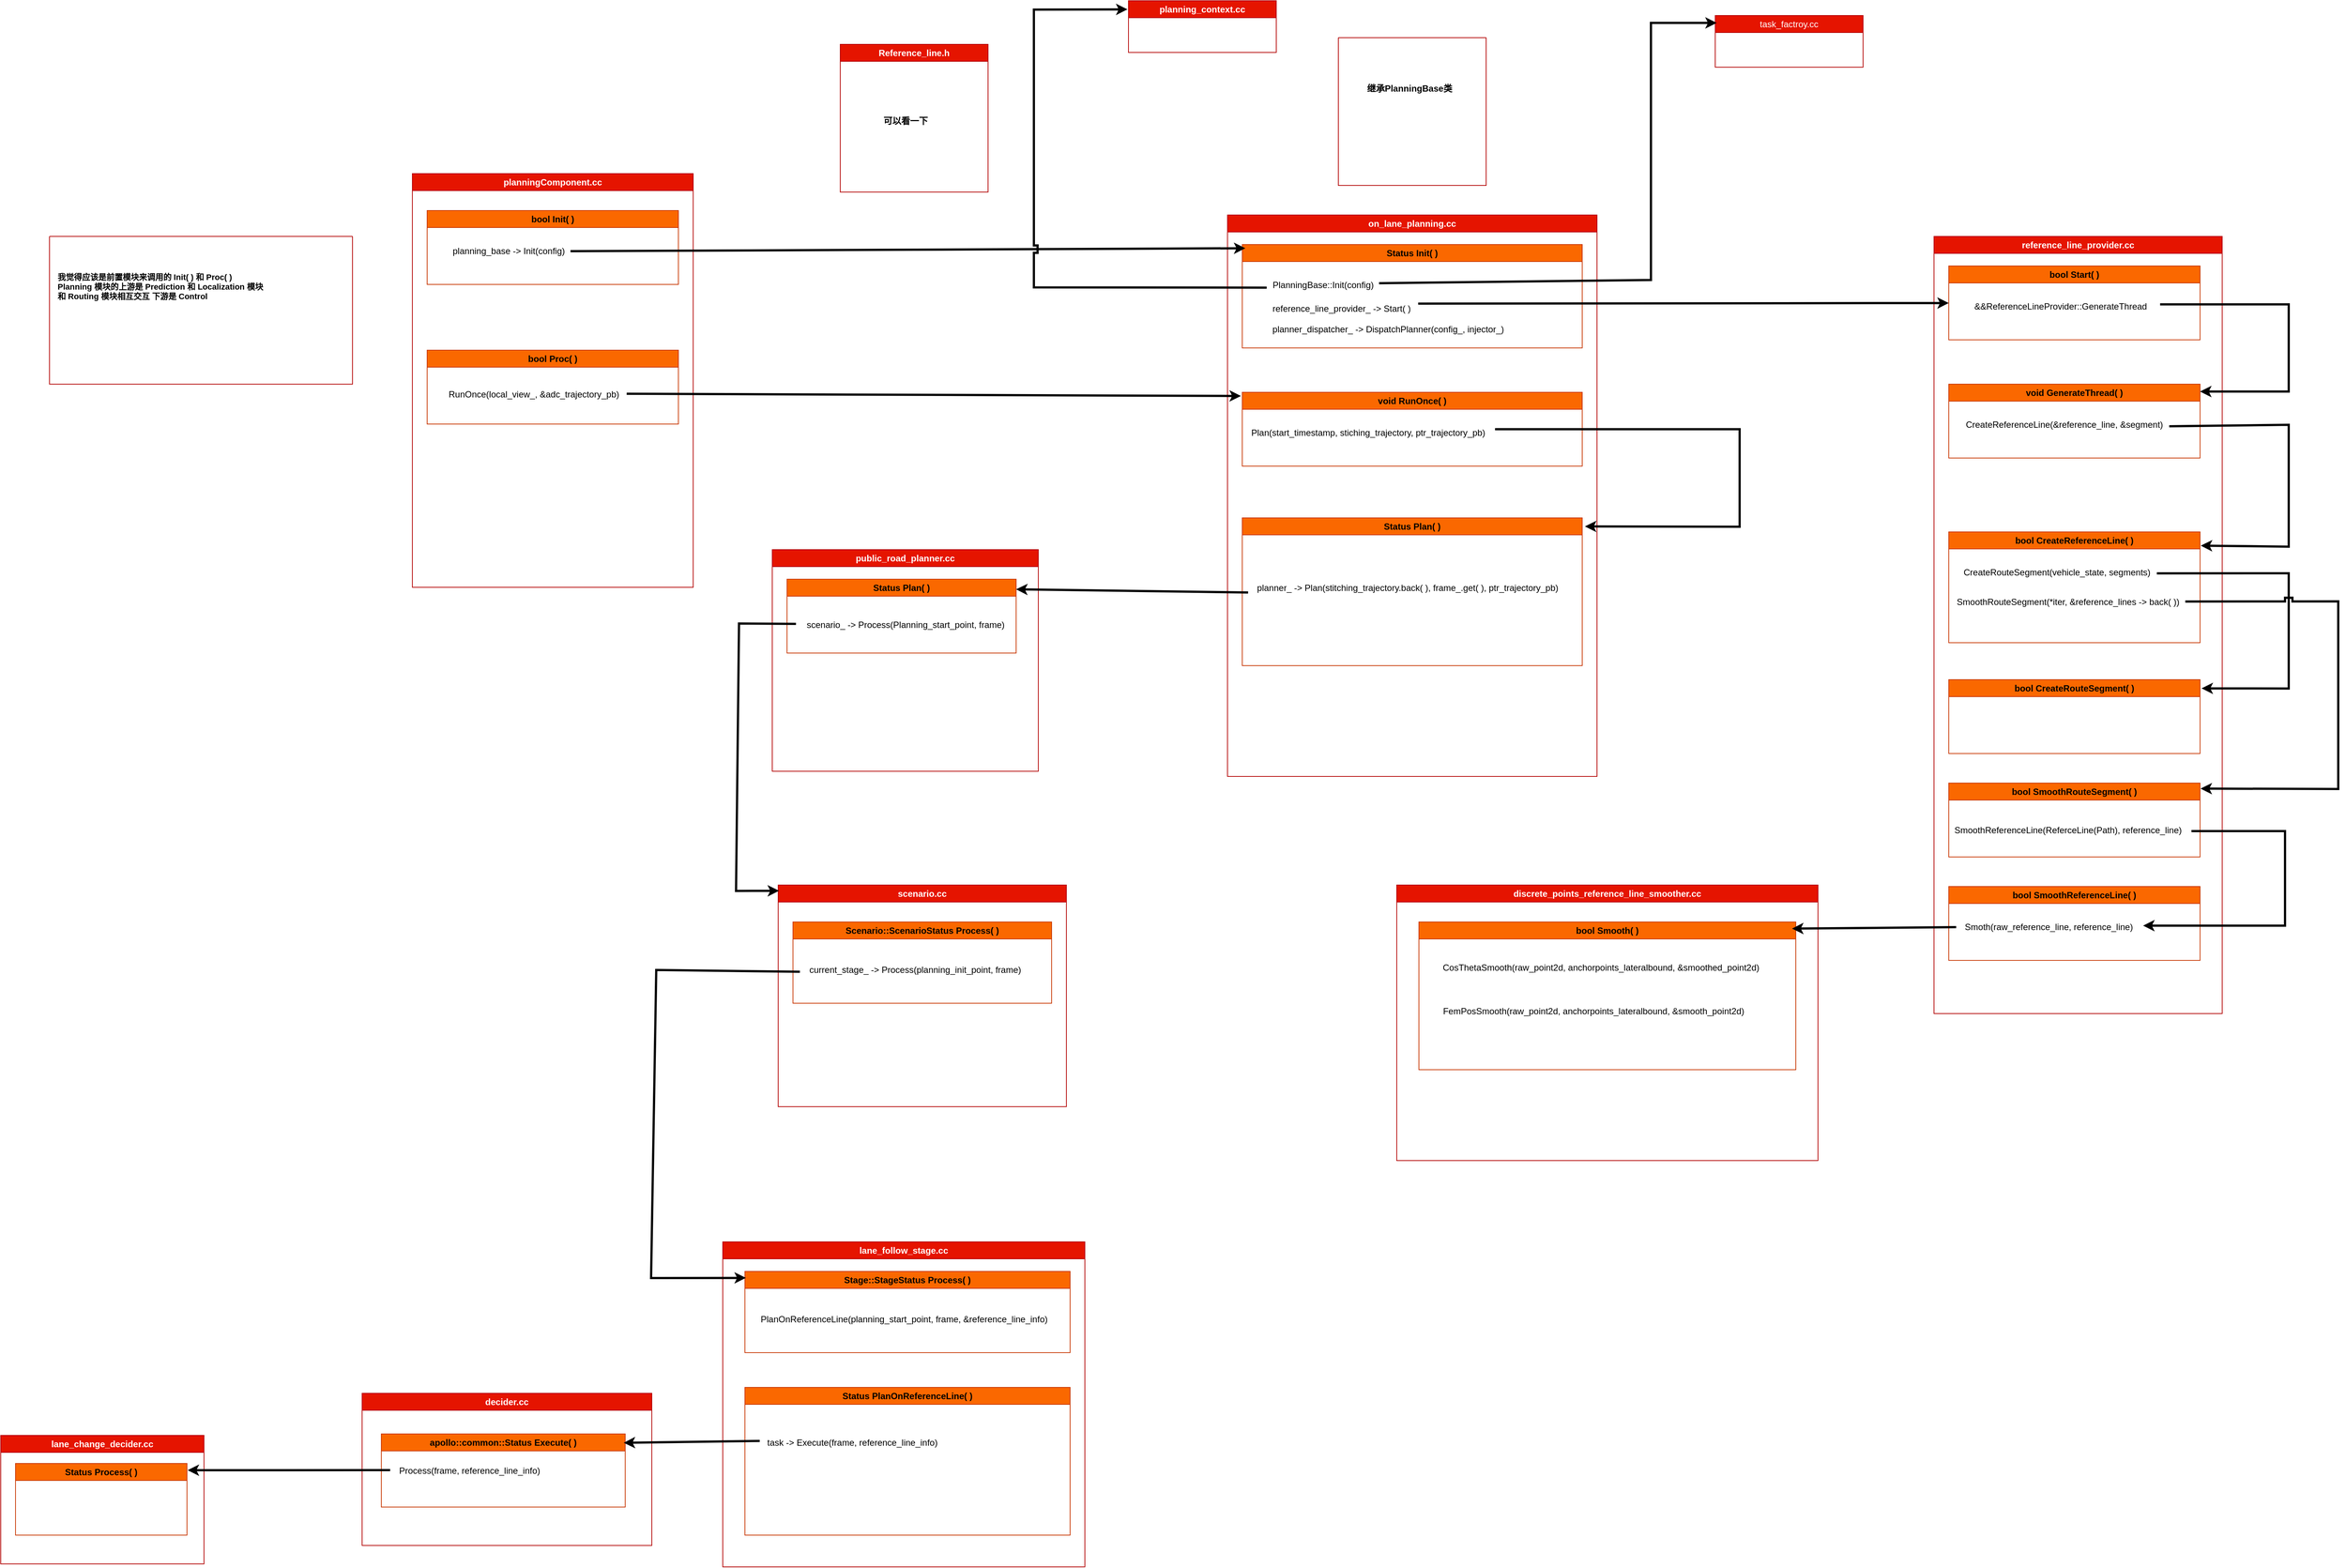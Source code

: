 <mxfile>
    <diagram id="TH9JAqnQGjhW22mx_A_k" name="第 1 页">
        <mxGraphModel dx="3351" dy="2006" grid="0" gridSize="1" guides="1" tooltips="1" connect="0" arrows="0" fold="1" page="0" pageScale="1" pageWidth="1169" pageHeight="827" background="#FFFFFF" math="0" shadow="0">
            <root>
                <mxCell id="0"/>
                <mxCell id="1" parent="0"/>
                <mxCell id="2" value="planningComponent.cc" style="swimlane;whiteSpace=wrap;html=1;fillColor=#e51400;strokeColor=#B20000;fontColor=#ffffff;" vertex="1" parent="1">
                    <mxGeometry x="-1281" y="-378" width="380" height="560" as="geometry"/>
                </mxCell>
                <mxCell id="6" value="bool Init( )" style="swimlane;whiteSpace=wrap;html=1;fontColor=#000000;fillColor=#fa6800;strokeColor=#C73500;startSize=23;" vertex="1" parent="2">
                    <mxGeometry x="20" y="50" width="340" height="100" as="geometry"/>
                </mxCell>
                <mxCell id="7" value="&lt;font color=&quot;#000000&quot;&gt;planning_base -&amp;gt; Init(config)&lt;/font&gt;" style="text;html=1;align=center;verticalAlign=middle;resizable=0;points=[];autosize=1;strokeColor=none;fillColor=none;fontColor=#e01010;" vertex="1" parent="6">
                    <mxGeometry x="25" y="42" width="170" height="26" as="geometry"/>
                </mxCell>
                <mxCell id="41" value="bool Proc( )" style="swimlane;whiteSpace=wrap;html=1;fontColor=#000000;fillColor=#fa6800;strokeColor=#C73500;" vertex="1" parent="2">
                    <mxGeometry x="20" y="239" width="340" height="100" as="geometry"/>
                </mxCell>
                <mxCell id="42" value="RunOnce(local_view_, &amp;amp;adc_trajectory_pb)" style="text;html=1;align=center;verticalAlign=middle;resizable=0;points=[];autosize=1;strokeColor=none;fillColor=none;fontColor=#000000;" vertex="1" parent="41">
                    <mxGeometry x="19" y="47" width="249" height="26" as="geometry"/>
                </mxCell>
                <mxCell id="8" value="on_lane_planning.cc" style="swimlane;whiteSpace=wrap;html=1;fontColor=#ffffff;fillColor=#e51400;strokeColor=#B20000;" vertex="1" parent="1">
                    <mxGeometry x="-178" y="-322" width="500" height="760" as="geometry"/>
                </mxCell>
                <mxCell id="10" value="Status Init( )" style="swimlane;whiteSpace=wrap;html=1;fontColor=#000000;fillColor=#fa6800;strokeColor=#C73500;" vertex="1" parent="8">
                    <mxGeometry x="20" y="40" width="460" height="140" as="geometry"/>
                </mxCell>
                <mxCell id="12" value="&lt;font color=&quot;#000000&quot;&gt;reference_line_provider_ -&amp;gt; Start( )&lt;/font&gt;" style="text;html=1;align=center;verticalAlign=middle;resizable=0;points=[];autosize=1;strokeColor=none;fillColor=none;fontColor=#FFFFFF;" vertex="1" parent="10">
                    <mxGeometry x="31" y="74" width="205" height="26" as="geometry"/>
                </mxCell>
                <mxCell id="11" value="&lt;font color=&quot;#000000&quot;&gt;PlanningBase::Init(config)&lt;/font&gt;" style="text;html=1;align=center;verticalAlign=middle;resizable=0;points=[];autosize=1;strokeColor=none;fillColor=none;fontColor=#FFFFFF;" vertex="1" parent="10">
                    <mxGeometry x="31" y="42" width="155" height="26" as="geometry"/>
                </mxCell>
                <mxCell id="82" value="&lt;font style=&quot;font-size: 12px;&quot;&gt;planner_dispatcher_ -&amp;gt; DispatchPlanner(config_, injector_)&lt;/font&gt;" style="text;html=1;align=center;verticalAlign=middle;resizable=0;points=[];autosize=1;strokeColor=none;fillColor=none;fontSize=15;fontColor=#000000;" vertex="1" parent="10">
                    <mxGeometry x="31" y="98" width="331" height="30" as="geometry"/>
                </mxCell>
                <mxCell id="43" value="void RunOnce( )" style="swimlane;whiteSpace=wrap;html=1;fontColor=#000000;fillColor=#fa6800;strokeColor=#C73500;" vertex="1" parent="8">
                    <mxGeometry x="20" y="240" width="460" height="100" as="geometry"/>
                </mxCell>
                <mxCell id="47" value="Plan(start_timestamp, stiching_trajectory, ptr_trajectory_pb)" style="text;html=1;align=center;verticalAlign=middle;resizable=0;points=[];autosize=1;strokeColor=none;fillColor=none;fontColor=#000000;" vertex="1" parent="43">
                    <mxGeometry y="40" width="340" height="30" as="geometry"/>
                </mxCell>
                <mxCell id="48" value="Status Plan( )" style="swimlane;whiteSpace=wrap;html=1;fontColor=#000000;fillColor=#fa6800;strokeColor=#C73500;" vertex="1" parent="8">
                    <mxGeometry x="20" y="410" width="460" height="200" as="geometry"/>
                </mxCell>
                <mxCell id="49" value="planner_ -&amp;gt; Plan(stitching_trajectory.back( ), frame_.get( ), ptr_trajectory_pb)&amp;nbsp;" style="text;html=1;align=center;verticalAlign=middle;resizable=0;points=[];autosize=1;strokeColor=none;fillColor=none;fontColor=#000000;" vertex="1" parent="48">
                    <mxGeometry x="10" y="80" width="430" height="30" as="geometry"/>
                </mxCell>
                <mxCell id="50" value="" style="endArrow=classic;html=1;rounded=0;strokeColor=#000000;strokeWidth=3;fontColor=#000000;endSize=6;jumpStyle=sharp;entryX=1.008;entryY=0.058;entryDx=0;entryDy=0;entryPerimeter=0;exitX=1.006;exitY=0.333;exitDx=0;exitDy=0;exitPerimeter=0;" edge="1" parent="8" source="47" target="48">
                    <mxGeometry width="50" height="50" relative="1" as="geometry">
                        <mxPoint x="423" y="290" as="sourcePoint"/>
                        <mxPoint x="753" y="605" as="targetPoint"/>
                        <Array as="points">
                            <mxPoint x="693" y="290"/>
                            <mxPoint x="693" y="422"/>
                        </Array>
                    </mxGeometry>
                </mxCell>
                <mxCell id="9" value="" style="endArrow=classic;html=1;fontColor=#FFFFFF;entryX=0.009;entryY=0.036;entryDx=0;entryDy=0;entryPerimeter=0;endSize=6;strokeWidth=3;exitX=0.994;exitY=0.5;exitDx=0;exitDy=0;exitPerimeter=0;strokeColor=#000000;" edge="1" parent="1" source="7" target="10">
                    <mxGeometry width="50" height="50" relative="1" as="geometry">
                        <mxPoint x="320" y="170" as="sourcePoint"/>
                        <mxPoint x="640" y="370" as="targetPoint"/>
                    </mxGeometry>
                </mxCell>
                <mxCell id="13" value="task_factroy.cc" style="swimlane;whiteSpace=wrap;html=1;fontColor=#ffffff;fillColor=#e51400;strokeColor=#B20000;fontStyle=0;startSize=23;" vertex="1" parent="1">
                    <mxGeometry x="482" y="-592" width="200" height="70" as="geometry"/>
                </mxCell>
                <mxCell id="14" value="" style="endArrow=classic;html=1;strokeWidth=3;fontColor=#FFFFFF;endSize=6;exitX=0.994;exitY=0.4;exitDx=0;exitDy=0;exitPerimeter=0;entryX=0.01;entryY=0.143;entryDx=0;entryDy=0;entryPerimeter=0;strokeColor=#000000;rounded=0;" edge="1" parent="1" source="11" target="13">
                    <mxGeometry width="50" height="50" relative="1" as="geometry">
                        <mxPoint x="590" y="420" as="sourcePoint"/>
                        <mxPoint x="640" y="370" as="targetPoint"/>
                        <Array as="points">
                            <mxPoint x="395" y="-234"/>
                            <mxPoint x="395" y="-582"/>
                        </Array>
                    </mxGeometry>
                </mxCell>
                <mxCell id="15" value="reference_line_provider.cc" style="swimlane;whiteSpace=wrap;html=1;fontColor=#ffffff;fillColor=#e51400;strokeColor=#B20000;" vertex="1" parent="1">
                    <mxGeometry x="778" y="-293" width="390" height="1052" as="geometry"/>
                </mxCell>
                <mxCell id="16" value="bool Start( )" style="swimlane;whiteSpace=wrap;html=1;fontColor=#000000;fillColor=#fa6800;strokeColor=#C73500;" vertex="1" parent="15">
                    <mxGeometry x="20" y="40" width="340" height="100" as="geometry"/>
                </mxCell>
                <mxCell id="17" value="&amp;amp;&amp;amp;ReferenceLineProvider::GenerateThread" style="text;html=1;align=center;verticalAlign=middle;resizable=0;points=[];autosize=1;strokeColor=none;fillColor=none;fontColor=#000000;" vertex="1" parent="16">
                    <mxGeometry x="25" y="42" width="251" height="26" as="geometry"/>
                </mxCell>
                <mxCell id="19" value="void GenerateThread( )" style="swimlane;whiteSpace=wrap;html=1;fontColor=#000000;fillColor=#fa6800;strokeColor=#C73500;" vertex="1" parent="15">
                    <mxGeometry x="20" y="200" width="340" height="100" as="geometry"/>
                </mxCell>
                <mxCell id="21" value="&lt;font color=&quot;#000000&quot;&gt;CreateReferenceLine(&amp;amp;reference_line, &amp;amp;segment)&lt;/font&gt;" style="text;html=1;align=center;verticalAlign=middle;resizable=0;points=[];autosize=1;strokeColor=none;fillColor=none;fontColor=#FFFFFF;" vertex="1" parent="19">
                    <mxGeometry x="13" y="42" width="285" height="26" as="geometry"/>
                </mxCell>
                <mxCell id="20" value="" style="endArrow=classic;html=1;strokeWidth=3;fontColor=#FFFFFF;endSize=6;exitX=1.019;exitY=0.567;exitDx=0;exitDy=0;exitPerimeter=0;rounded=0;entryX=1;entryY=0.1;entryDx=0;entryDy=0;entryPerimeter=0;strokeColor=#000000;" edge="1" parent="15" target="19">
                    <mxGeometry width="50" height="50" relative="1" as="geometry">
                        <mxPoint x="305.94" y="92.01" as="sourcePoint"/>
                        <mxPoint x="370" y="210" as="targetPoint"/>
                        <Array as="points">
                            <mxPoint x="480" y="92"/>
                            <mxPoint x="480" y="210"/>
                        </Array>
                    </mxGeometry>
                </mxCell>
                <mxCell id="22" value="bool CreateReferenceLine( )" style="swimlane;whiteSpace=wrap;html=1;fontColor=#000000;fillColor=#fa6800;strokeColor=#C73500;" vertex="1" parent="15">
                    <mxGeometry x="20" y="400" width="340" height="150" as="geometry"/>
                </mxCell>
                <mxCell id="23" value="&lt;font color=&quot;#000000&quot;&gt;CreateRouteSegment(vehicle_state, segments)&lt;/font&gt;" style="text;html=1;align=center;verticalAlign=middle;resizable=0;points=[];autosize=1;strokeColor=none;fillColor=none;fontColor=#FFFFFF;" vertex="1" parent="22">
                    <mxGeometry x="10" y="42" width="271" height="26" as="geometry"/>
                </mxCell>
                <mxCell id="25" value="&lt;font color=&quot;#000000&quot;&gt;SmoothRouteSegment(*iter, &amp;amp;reference_lines -&amp;gt; back( ))&lt;/font&gt;" style="text;html=1;align=center;verticalAlign=middle;resizable=0;points=[];autosize=1;strokeColor=none;fillColor=none;fontColor=#FFFFFF;" vertex="1" parent="22">
                    <mxGeometry x="1" y="82" width="319" height="26" as="geometry"/>
                </mxCell>
                <mxCell id="24" value="" style="endArrow=classic;html=1;rounded=0;strokeWidth=3;fontColor=#FFFFFF;endSize=6;exitX=1.001;exitY=0.576;exitDx=0;exitDy=0;exitPerimeter=0;entryX=1.003;entryY=0.124;entryDx=0;entryDy=0;entryPerimeter=0;strokeColor=#000000;" edge="1" parent="15" source="21" target="22">
                    <mxGeometry width="50" height="50" relative="1" as="geometry">
                        <mxPoint x="-263" y="265" as="sourcePoint"/>
                        <mxPoint x="482" y="430" as="targetPoint"/>
                        <Array as="points">
                            <mxPoint x="480" y="255"/>
                            <mxPoint x="480" y="420"/>
                        </Array>
                    </mxGeometry>
                </mxCell>
                <mxCell id="26" value="bool CreateRouteSegment( )" style="swimlane;whiteSpace=wrap;html=1;fontColor=#000000;fillColor=#fa6800;strokeColor=#C73500;" vertex="1" parent="15">
                    <mxGeometry x="20" y="600" width="340" height="100" as="geometry"/>
                </mxCell>
                <mxCell id="27" value="" style="endArrow=classic;html=1;rounded=0;strokeWidth=3;fontColor=#FFFFFF;endSize=6;exitX=1.002;exitY=0.545;exitDx=0;exitDy=0;exitPerimeter=0;entryX=1.006;entryY=0.118;entryDx=0;entryDy=0;entryPerimeter=0;strokeColor=#000000;" edge="1" parent="15" source="23" target="26">
                    <mxGeometry width="50" height="50" relative="1" as="geometry">
                        <mxPoint x="-65" y="601" as="sourcePoint"/>
                        <mxPoint x="429" y="597" as="targetPoint"/>
                        <Array as="points">
                            <mxPoint x="480" y="456"/>
                            <mxPoint x="480" y="612"/>
                        </Array>
                    </mxGeometry>
                </mxCell>
                <mxCell id="28" value="bool SmoothRouteSegment( )" style="swimlane;whiteSpace=wrap;html=1;fontColor=#000000;fillColor=#fa6800;strokeColor=#C73500;" vertex="1" parent="15">
                    <mxGeometry x="20" y="740" width="340" height="100" as="geometry"/>
                </mxCell>
                <mxCell id="30" value="SmoothReferenceLine(ReferceLine(Path), reference_line)" style="text;html=1;align=center;verticalAlign=middle;resizable=0;points=[];autosize=1;strokeColor=none;fillColor=none;fontColor=#000000;" vertex="1" parent="28">
                    <mxGeometry x="-2.5" y="51" width="326" height="26" as="geometry"/>
                </mxCell>
                <mxCell id="29" value="" style="endArrow=classic;html=1;rounded=0;strokeColor=#000000;strokeWidth=3;fontColor=#000000;endSize=6;entryX=1.002;entryY=0.075;entryDx=0;entryDy=0;entryPerimeter=0;jumpStyle=sharp;exitX=1;exitY=0.472;exitDx=0;exitDy=0;exitPerimeter=0;" edge="1" parent="15" source="25" target="28">
                    <mxGeometry width="50" height="50" relative="1" as="geometry">
                        <mxPoint x="352" y="503" as="sourcePoint"/>
                        <mxPoint x="551" y="774" as="targetPoint"/>
                        <Array as="points">
                            <mxPoint x="547" y="494"/>
                            <mxPoint x="547" y="748"/>
                        </Array>
                    </mxGeometry>
                </mxCell>
                <mxCell id="31" value="bool SmoothReferenceLine( )" style="swimlane;whiteSpace=wrap;html=1;fontColor=#000000;fillColor=#fa6800;strokeColor=#C73500;" vertex="1" parent="15">
                    <mxGeometry x="20" y="880" width="340" height="100" as="geometry"/>
                </mxCell>
                <mxCell id="32" value="Smoth(raw_reference_line, reference_line)" style="text;html=1;align=center;verticalAlign=middle;resizable=0;points=[];autosize=1;strokeColor=none;fillColor=none;fontColor=#000000;" vertex="1" parent="31">
                    <mxGeometry x="10" y="40" width="250" height="30" as="geometry"/>
                </mxCell>
                <mxCell id="40" value="" style="endArrow=classic;html=1;rounded=0;strokeColor=#000000;strokeWidth=3;fontColor=#000000;endSize=6;jumpStyle=sharp;exitX=1.015;exitY=0.538;exitDx=0;exitDy=0;exitPerimeter=0;entryX=1.012;entryY=0.433;entryDx=0;entryDy=0;entryPerimeter=0;" edge="1" parent="15" source="30" target="32">
                    <mxGeometry width="50" height="50" relative="1" as="geometry">
                        <mxPoint x="-235" y="823" as="sourcePoint"/>
                        <mxPoint x="493" y="1048" as="targetPoint"/>
                        <Array as="points">
                            <mxPoint x="475" y="805"/>
                            <mxPoint x="475" y="933"/>
                        </Array>
                    </mxGeometry>
                </mxCell>
                <mxCell id="33" value="discrete_points_reference_line_smoother.cc" style="swimlane;whiteSpace=wrap;html=1;fontColor=#ffffff;fillColor=#e51400;strokeColor=#B20000;" vertex="1" parent="1">
                    <mxGeometry x="51" y="585" width="570" height="373" as="geometry"/>
                </mxCell>
                <mxCell id="36" value="bool Smooth( )" style="swimlane;whiteSpace=wrap;html=1;fontColor=#000000;fillColor=#fa6800;strokeColor=#C73500;" vertex="1" parent="33">
                    <mxGeometry x="30" y="50" width="510" height="200" as="geometry"/>
                </mxCell>
                <mxCell id="38" value="CosThetaSmooth(raw_point2d, anchorpoints_lateralbound, &amp;amp;smoothed_point2d)" style="text;html=1;align=center;verticalAlign=middle;resizable=0;points=[];autosize=1;strokeColor=none;fillColor=none;fontColor=#000000;" vertex="1" parent="36">
                    <mxGeometry x="23" y="49" width="446" height="26" as="geometry"/>
                </mxCell>
                <mxCell id="39" value="FemPosSmooth(raw_point2d, anchorpoints_lateralbound, &amp;amp;smooth_point2d)" style="text;html=1;align=center;verticalAlign=middle;resizable=0;points=[];autosize=1;strokeColor=none;fillColor=none;fontColor=#000000;" vertex="1" parent="36">
                    <mxGeometry x="23" y="108" width="426" height="26" as="geometry"/>
                </mxCell>
                <mxCell id="34" value="" style="endArrow=classic;html=1;rounded=0;strokeColor=#000000;strokeWidth=3;fontColor=#000000;endSize=6;jumpStyle=sharp;exitX=0;exitY=0.5;exitDx=0;exitDy=0;exitPerimeter=0;entryX=0.99;entryY=0.045;entryDx=0;entryDy=0;entryPerimeter=0;" edge="1" parent="1" source="32" target="36">
                    <mxGeometry width="50" height="50" relative="1" as="geometry">
                        <mxPoint x="723" y="1039" as="sourcePoint"/>
                        <mxPoint x="773" y="989" as="targetPoint"/>
                        <Array as="points"/>
                    </mxGeometry>
                </mxCell>
                <mxCell id="44" value="Reference_line.h" style="swimlane;whiteSpace=wrap;html=1;fontColor=#ffffff;fillColor=#e51400;strokeColor=#B20000;" vertex="1" parent="1">
                    <mxGeometry x="-702" y="-553" width="200" height="200" as="geometry"/>
                </mxCell>
                <mxCell id="45" value="&lt;b&gt;可以看一下&lt;/b&gt;" style="text;html=1;align=center;verticalAlign=middle;resizable=0;points=[];autosize=1;strokeColor=none;fillColor=none;fontColor=#000000;" vertex="1" parent="44">
                    <mxGeometry x="49" y="91" width="78" height="26" as="geometry"/>
                </mxCell>
                <mxCell id="46" value="" style="endArrow=classic;html=1;rounded=0;strokeColor=#000000;strokeWidth=3;fontColor=#000000;endSize=6;jumpStyle=sharp;exitX=1.008;exitY=0.462;exitDx=0;exitDy=0;exitPerimeter=0;entryX=-0.004;entryY=0.05;entryDx=0;entryDy=0;entryPerimeter=0;" edge="1" parent="1" source="42" target="43">
                    <mxGeometry width="50" height="50" relative="1" as="geometry">
                        <mxPoint x="274" y="527" as="sourcePoint"/>
                        <mxPoint x="324" y="477" as="targetPoint"/>
                        <Array as="points"/>
                    </mxGeometry>
                </mxCell>
                <mxCell id="51" value="public_road_planner.cc" style="swimlane;whiteSpace=wrap;html=1;fontColor=#ffffff;fillColor=#e51400;strokeColor=#B20000;" vertex="1" parent="1">
                    <mxGeometry x="-794" y="131" width="360" height="300" as="geometry"/>
                </mxCell>
                <mxCell id="53" value="Status Plan( )" style="swimlane;whiteSpace=wrap;html=1;fontColor=#000000;fillColor=#fa6800;strokeColor=#C73500;" vertex="1" parent="51">
                    <mxGeometry x="20" y="40" width="310" height="100" as="geometry"/>
                </mxCell>
                <mxCell id="54" value="scenario_ -&amp;gt; Process(Planning_start_point, frame)" style="text;html=1;align=center;verticalAlign=middle;resizable=0;points=[];autosize=1;strokeColor=none;fillColor=none;fontColor=#000000;" vertex="1" parent="53">
                    <mxGeometry x="15" y="47" width="290" height="30" as="geometry"/>
                </mxCell>
                <mxCell id="52" value="" style="endArrow=classic;html=1;rounded=0;strokeColor=#000000;strokeWidth=3;fontColor=#000000;endSize=6;jumpStyle=sharp;exitX=-0.005;exitY=0.7;exitDx=0;exitDy=0;exitPerimeter=0;entryX=1;entryY=0.137;entryDx=0;entryDy=0;entryPerimeter=0;" edge="1" parent="1" source="49" target="53">
                    <mxGeometry width="50" height="50" relative="1" as="geometry">
                        <mxPoint x="249" y="616" as="sourcePoint"/>
                        <mxPoint x="299" y="566" as="targetPoint"/>
                    </mxGeometry>
                </mxCell>
                <mxCell id="55" value="scenario.cc" style="swimlane;whiteSpace=wrap;html=1;fontColor=#ffffff;fillColor=#e51400;strokeColor=#B20000;" vertex="1" parent="1">
                    <mxGeometry x="-786" y="585" width="390" height="300" as="geometry"/>
                </mxCell>
                <mxCell id="56" value="Scenario::ScenarioStatus Process( )" style="swimlane;whiteSpace=wrap;html=1;fontColor=#000000;fillColor=#fa6800;strokeColor=#C73500;" vertex="1" parent="55">
                    <mxGeometry x="20" y="50" width="350" height="110" as="geometry"/>
                </mxCell>
                <mxCell id="58" value="current_stage_ -&amp;gt; Process(planning_init_point, frame)" style="text;html=1;align=center;verticalAlign=middle;resizable=0;points=[];autosize=1;strokeColor=none;fillColor=none;fontColor=#000000;" vertex="1" parent="56">
                    <mxGeometry x="10" y="50" width="310" height="30" as="geometry"/>
                </mxCell>
                <mxCell id="57" value="" style="endArrow=classic;html=1;rounded=0;strokeColor=#000000;strokeWidth=3;fontColor=#000000;endSize=6;jumpStyle=sharp;exitX=-0.01;exitY=0.449;exitDx=0;exitDy=0;exitPerimeter=0;entryX=0.003;entryY=0.026;entryDx=0;entryDy=0;entryPerimeter=0;" edge="1" parent="1" source="54" target="55">
                    <mxGeometry width="50" height="50" relative="1" as="geometry">
                        <mxPoint x="21" y="1027" as="sourcePoint"/>
                        <mxPoint x="71" y="977" as="targetPoint"/>
                        <Array as="points">
                            <mxPoint x="-839" y="231"/>
                            <mxPoint x="-843" y="593"/>
                        </Array>
                    </mxGeometry>
                </mxCell>
                <mxCell id="59" value="lane_follow_stage.cc" style="swimlane;whiteSpace=wrap;html=1;fontColor=#ffffff;fillColor=#e51400;strokeColor=#B20000;" vertex="1" parent="1">
                    <mxGeometry x="-861" y="1068" width="490" height="440" as="geometry"/>
                </mxCell>
                <mxCell id="60" value="Stage::StageStatus Process( )" style="swimlane;whiteSpace=wrap;html=1;fontColor=#000000;fillColor=#fa6800;strokeColor=#C73500;" vertex="1" parent="59">
                    <mxGeometry x="30" y="40" width="440" height="110" as="geometry"/>
                </mxCell>
                <mxCell id="61" value="PlanOnReferenceLine(planning_start_point, frame, &amp;amp;reference_line_info)" style="text;html=1;align=center;verticalAlign=middle;resizable=0;points=[];autosize=1;strokeColor=none;fillColor=none;fontColor=#000000;" vertex="1" parent="60">
                    <mxGeometry x="10" y="50" width="410" height="30" as="geometry"/>
                </mxCell>
                <mxCell id="64" value="Status PlanOnReferenceLine( )" style="swimlane;whiteSpace=wrap;html=1;fontColor=#000000;fillColor=#fa6800;strokeColor=#C73500;" vertex="1" parent="59">
                    <mxGeometry x="30" y="197" width="440" height="200" as="geometry"/>
                </mxCell>
                <mxCell id="65" value="task -&amp;gt; Execute(frame, reference_line_info)" style="text;html=1;align=center;verticalAlign=middle;resizable=0;points=[];autosize=1;strokeColor=none;fillColor=none;fontColor=#000000;" vertex="1" parent="64">
                    <mxGeometry x="20" y="60" width="250" height="30" as="geometry"/>
                </mxCell>
                <mxCell id="62" value="" style="endArrow=classic;html=1;rounded=0;strokeColor=#000000;strokeWidth=3;fontColor=#000000;endSize=6;jumpStyle=sharp;exitX=-0.002;exitY=0.58;exitDx=0;exitDy=0;exitPerimeter=0;entryX=0.003;entryY=0.08;entryDx=0;entryDy=0;entryPerimeter=0;" edge="1" parent="1" source="58" target="60">
                    <mxGeometry width="50" height="50" relative="1" as="geometry">
                        <mxPoint x="21" y="1027" as="sourcePoint"/>
                        <mxPoint x="71" y="977" as="targetPoint"/>
                        <Array as="points">
                            <mxPoint x="-951" y="700"/>
                            <mxPoint x="-958" y="1117"/>
                        </Array>
                    </mxGeometry>
                </mxCell>
                <mxCell id="66" value="decider.cc" style="swimlane;whiteSpace=wrap;html=1;fontColor=#ffffff;fillColor=#e51400;strokeColor=#B20000;startSize=23;" vertex="1" parent="1">
                    <mxGeometry x="-1349" y="1273" width="392" height="206" as="geometry"/>
                </mxCell>
                <mxCell id="67" value="apollo::common::Status Execute( )" style="swimlane;whiteSpace=wrap;html=1;fontColor=#000000;fillColor=#fa6800;strokeColor=#C73500;" vertex="1" parent="66">
                    <mxGeometry x="26" y="55" width="330" height="99" as="geometry"/>
                </mxCell>
                <mxCell id="71" value="Process(frame, reference_line_info)" style="text;html=1;align=center;verticalAlign=middle;resizable=0;points=[];autosize=1;strokeColor=none;fillColor=none;fontColor=#000000;" vertex="1" parent="67">
                    <mxGeometry x="14" y="36.5" width="209" height="26" as="geometry"/>
                </mxCell>
                <mxCell id="68" value="" style="endArrow=classic;html=1;rounded=0;strokeColor=#000000;strokeWidth=3;fontColor=#000000;endSize=6;jumpStyle=sharp;exitX=0;exitY=0.417;exitDx=0;exitDy=0;exitPerimeter=0;entryX=0.994;entryY=0.121;entryDx=0;entryDy=0;entryPerimeter=0;" edge="1" parent="1" source="65" target="67">
                    <mxGeometry width="50" height="50" relative="1" as="geometry">
                        <mxPoint x="-741" y="1380" as="sourcePoint"/>
                        <mxPoint x="-691" y="1330" as="targetPoint"/>
                    </mxGeometry>
                </mxCell>
                <mxCell id="69" value="lane_change_decider.cc" style="swimlane;whiteSpace=wrap;html=1;fontColor=#ffffff;fillColor=#e51400;strokeColor=#B20000;" vertex="1" parent="1">
                    <mxGeometry x="-1838" y="1330" width="275" height="174" as="geometry"/>
                </mxCell>
                <mxCell id="70" value="Status Process( )" style="swimlane;whiteSpace=wrap;html=1;fontColor=#000000;fillColor=#fa6800;strokeColor=#C73500;" vertex="1" parent="69">
                    <mxGeometry x="20" y="38" width="232" height="97" as="geometry"/>
                </mxCell>
                <mxCell id="72" value="" style="endArrow=classic;html=1;rounded=0;strokeColor=#000000;strokeWidth=3;fontColor=#000000;endSize=6;jumpStyle=sharp;exitX=-0.01;exitY=0.481;exitDx=0;exitDy=0;exitPerimeter=0;entryX=1.004;entryY=0.094;entryDx=0;entryDy=0;entryPerimeter=0;" edge="1" parent="1" source="71" target="70">
                    <mxGeometry width="50" height="50" relative="1" as="geometry">
                        <mxPoint x="-634" y="1450" as="sourcePoint"/>
                        <mxPoint x="-584" y="1400" as="targetPoint"/>
                    </mxGeometry>
                </mxCell>
                <mxCell id="73" value="planning_context.cc" style="swimlane;whiteSpace=wrap;html=1;fontColor=#ffffff;fillColor=#e51400;strokeColor=#B20000;" vertex="1" parent="1">
                    <mxGeometry x="-312" y="-612" width="200" height="70" as="geometry"/>
                </mxCell>
                <mxCell id="77" value="" style="swimlane;startSize=0;fontColor=#ffffff;fillColor=#e51400;strokeColor=#B20000;" vertex="1" parent="1">
                    <mxGeometry x="-1772" y="-293" width="410" height="200" as="geometry"/>
                </mxCell>
                <mxCell id="78" value="&lt;div style=&quot;font-size: 11px;&quot;&gt;&lt;span style=&quot;background-color: initial;&quot;&gt;&lt;b style=&quot;&quot;&gt;&lt;font style=&quot;font-size: 11px;&quot;&gt;我觉得应该是前置模块来调用的 Init( ) 和 Proc( )&amp;nbsp;&lt;/font&gt;&lt;/b&gt;&lt;/span&gt;&lt;/div&gt;&lt;div style=&quot;font-size: 11px;&quot;&gt;&lt;b&gt;&lt;font style=&quot;font-size: 11px;&quot;&gt;Planning 模块的上游是 Prediction 和 Localization 模块&amp;nbsp;&lt;/font&gt;&lt;/b&gt;&lt;/div&gt;&lt;div style=&quot;font-size: 11px;&quot;&gt;&lt;b style=&quot;&quot;&gt;&lt;font style=&quot;font-size: 11px;&quot;&gt;和 Routing 模块相互交互 下游是 Control&lt;/font&gt;&lt;/b&gt;&lt;/div&gt;" style="text;html=1;align=left;verticalAlign=middle;resizable=0;points=[];autosize=1;strokeColor=none;fillColor=none;fontColor=#000000;" vertex="1" parent="77">
                    <mxGeometry x="9" y="42" width="299" height="52" as="geometry"/>
                </mxCell>
                <mxCell id="79" value="" style="swimlane;startSize=0;fontSize=15;fontColor=#ffffff;fillColor=#e51400;strokeColor=#B20000;" vertex="1" parent="1">
                    <mxGeometry x="-28" y="-562" width="200" height="200" as="geometry"/>
                </mxCell>
                <mxCell id="80" value="&lt;font style=&quot;font-size: 12px;&quot;&gt;&lt;b&gt;继承PlanningBase类&lt;/b&gt;&lt;/font&gt;" style="text;html=1;align=center;verticalAlign=middle;resizable=0;points=[];autosize=1;strokeColor=none;fillColor=none;fontSize=15;fontColor=#000000;" vertex="1" parent="79">
                    <mxGeometry x="29" y="52" width="133" height="30" as="geometry"/>
                </mxCell>
                <mxCell id="83" value="" style="endArrow=classic;html=1;rounded=0;strokeColor=#000000;strokeWidth=3;fontSize=11;fontColor=#000000;endSize=6;jumpStyle=sharp;exitX=0.013;exitY=0.628;exitDx=0;exitDy=0;exitPerimeter=0;entryX=-0.007;entryY=0.167;entryDx=0;entryDy=0;entryPerimeter=0;" edge="1" parent="1" source="11" target="73">
                    <mxGeometry width="50" height="50" relative="1" as="geometry">
                        <mxPoint x="-12" y="-282" as="sourcePoint"/>
                        <mxPoint x="38" y="-332" as="targetPoint"/>
                        <Array as="points">
                            <mxPoint x="-440" y="-224"/>
                            <mxPoint x="-440" y="-600"/>
                        </Array>
                    </mxGeometry>
                </mxCell>
                <mxCell id="84" value="" style="endArrow=classic;html=1;rounded=0;strokeColor=#000000;strokeWidth=3;fontSize=11;fontColor=#000000;endSize=6;jumpStyle=sharp;exitX=1.01;exitY=0.231;exitDx=0;exitDy=0;exitPerimeter=0;" edge="1" parent="1" source="12" target="16">
                    <mxGeometry width="50" height="50" relative="1" as="geometry">
                        <mxPoint x="-12" y="-282" as="sourcePoint"/>
                        <mxPoint x="38" y="-332" as="targetPoint"/>
                    </mxGeometry>
                </mxCell>
            </root>
        </mxGraphModel>
    </diagram>
</mxfile>